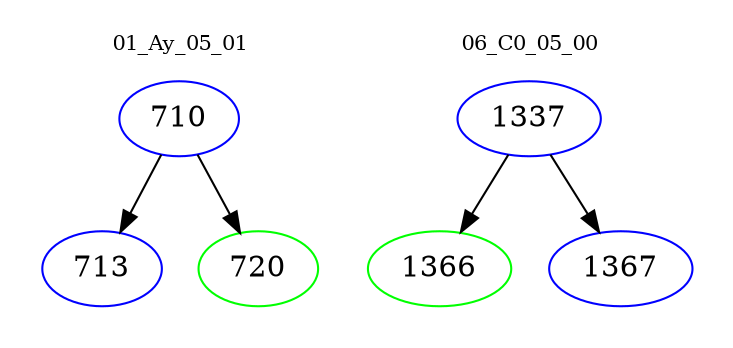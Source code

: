 digraph{
subgraph cluster_0 {
color = white
label = "01_Ay_05_01";
fontsize=10;
T0_710 [label="710", color="blue"]
T0_710 -> T0_713 [color="black"]
T0_713 [label="713", color="blue"]
T0_710 -> T0_720 [color="black"]
T0_720 [label="720", color="green"]
}
subgraph cluster_1 {
color = white
label = "06_C0_05_00";
fontsize=10;
T1_1337 [label="1337", color="blue"]
T1_1337 -> T1_1366 [color="black"]
T1_1366 [label="1366", color="green"]
T1_1337 -> T1_1367 [color="black"]
T1_1367 [label="1367", color="blue"]
}
}
